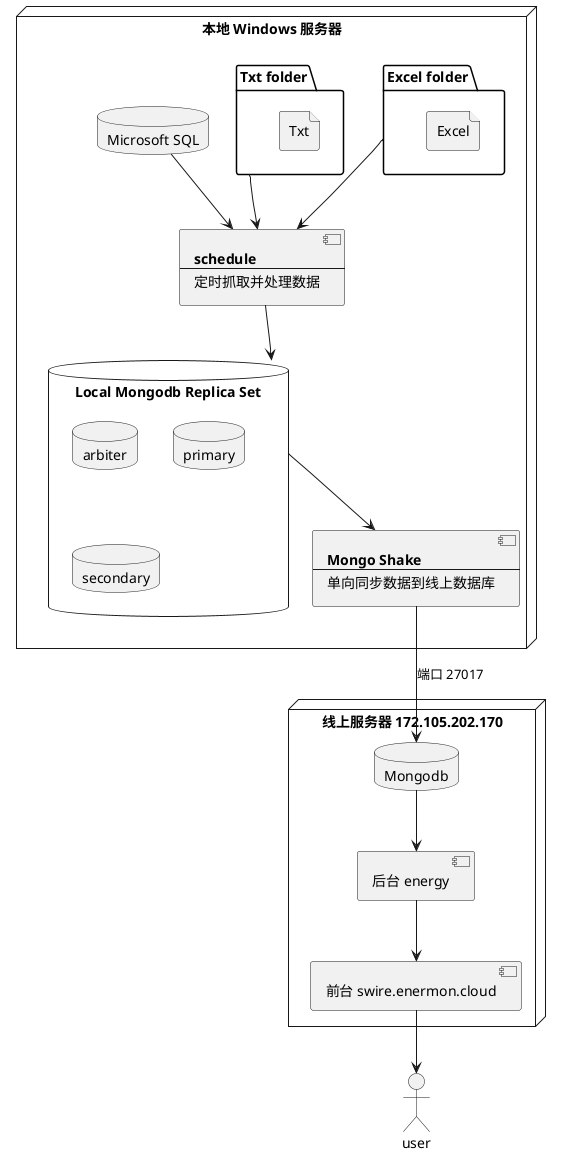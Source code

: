 @startuml now
  ' 定义变量 -------------------------------
  ' 本地 windows 服务器
  node "本地 Windows 服务器" as windows {
    ' MS Sql
    database "Microsoft SQL" as mssql
    ' Excel file
    folder "Excel folder" as excel {
      file "Excel"
    }
    ' Txt file
    folder "Txt folder" as txt {
      file "Txt"
    }

    ' 定时抓取数据
    component schedule [
      <b>schedule
      ----
      定时抓取并处理数据
    ]

    ' Local Mongodb
    database "Local Mongodb Replica Set" as localdb {
      database arbiter
      database primary
      database secondary
    }
    ' 单项同步
    component shake [
      <b>Mongo Shake
      ----
      单向同步数据到线上数据库
    ]
  }

  ' 线上 linux 服务器 http://swire.enermon.cloud/
  node "线上服务器 172.105.202.170" as linux {
    ' web
    component "前台 swire.enermon.cloud" as web
    component "后台 energy" as energy

    database "Mongodb" as db
  }

  actor user

  ' 关系
  mssql --> schedule
  excel --> schedule
  txt --> schedule
  schedule --> localdb
  localdb --> shake

  shake --> db : 端口 27017
  db --> energy
  energy --> web
  web --> user
  
@enduml